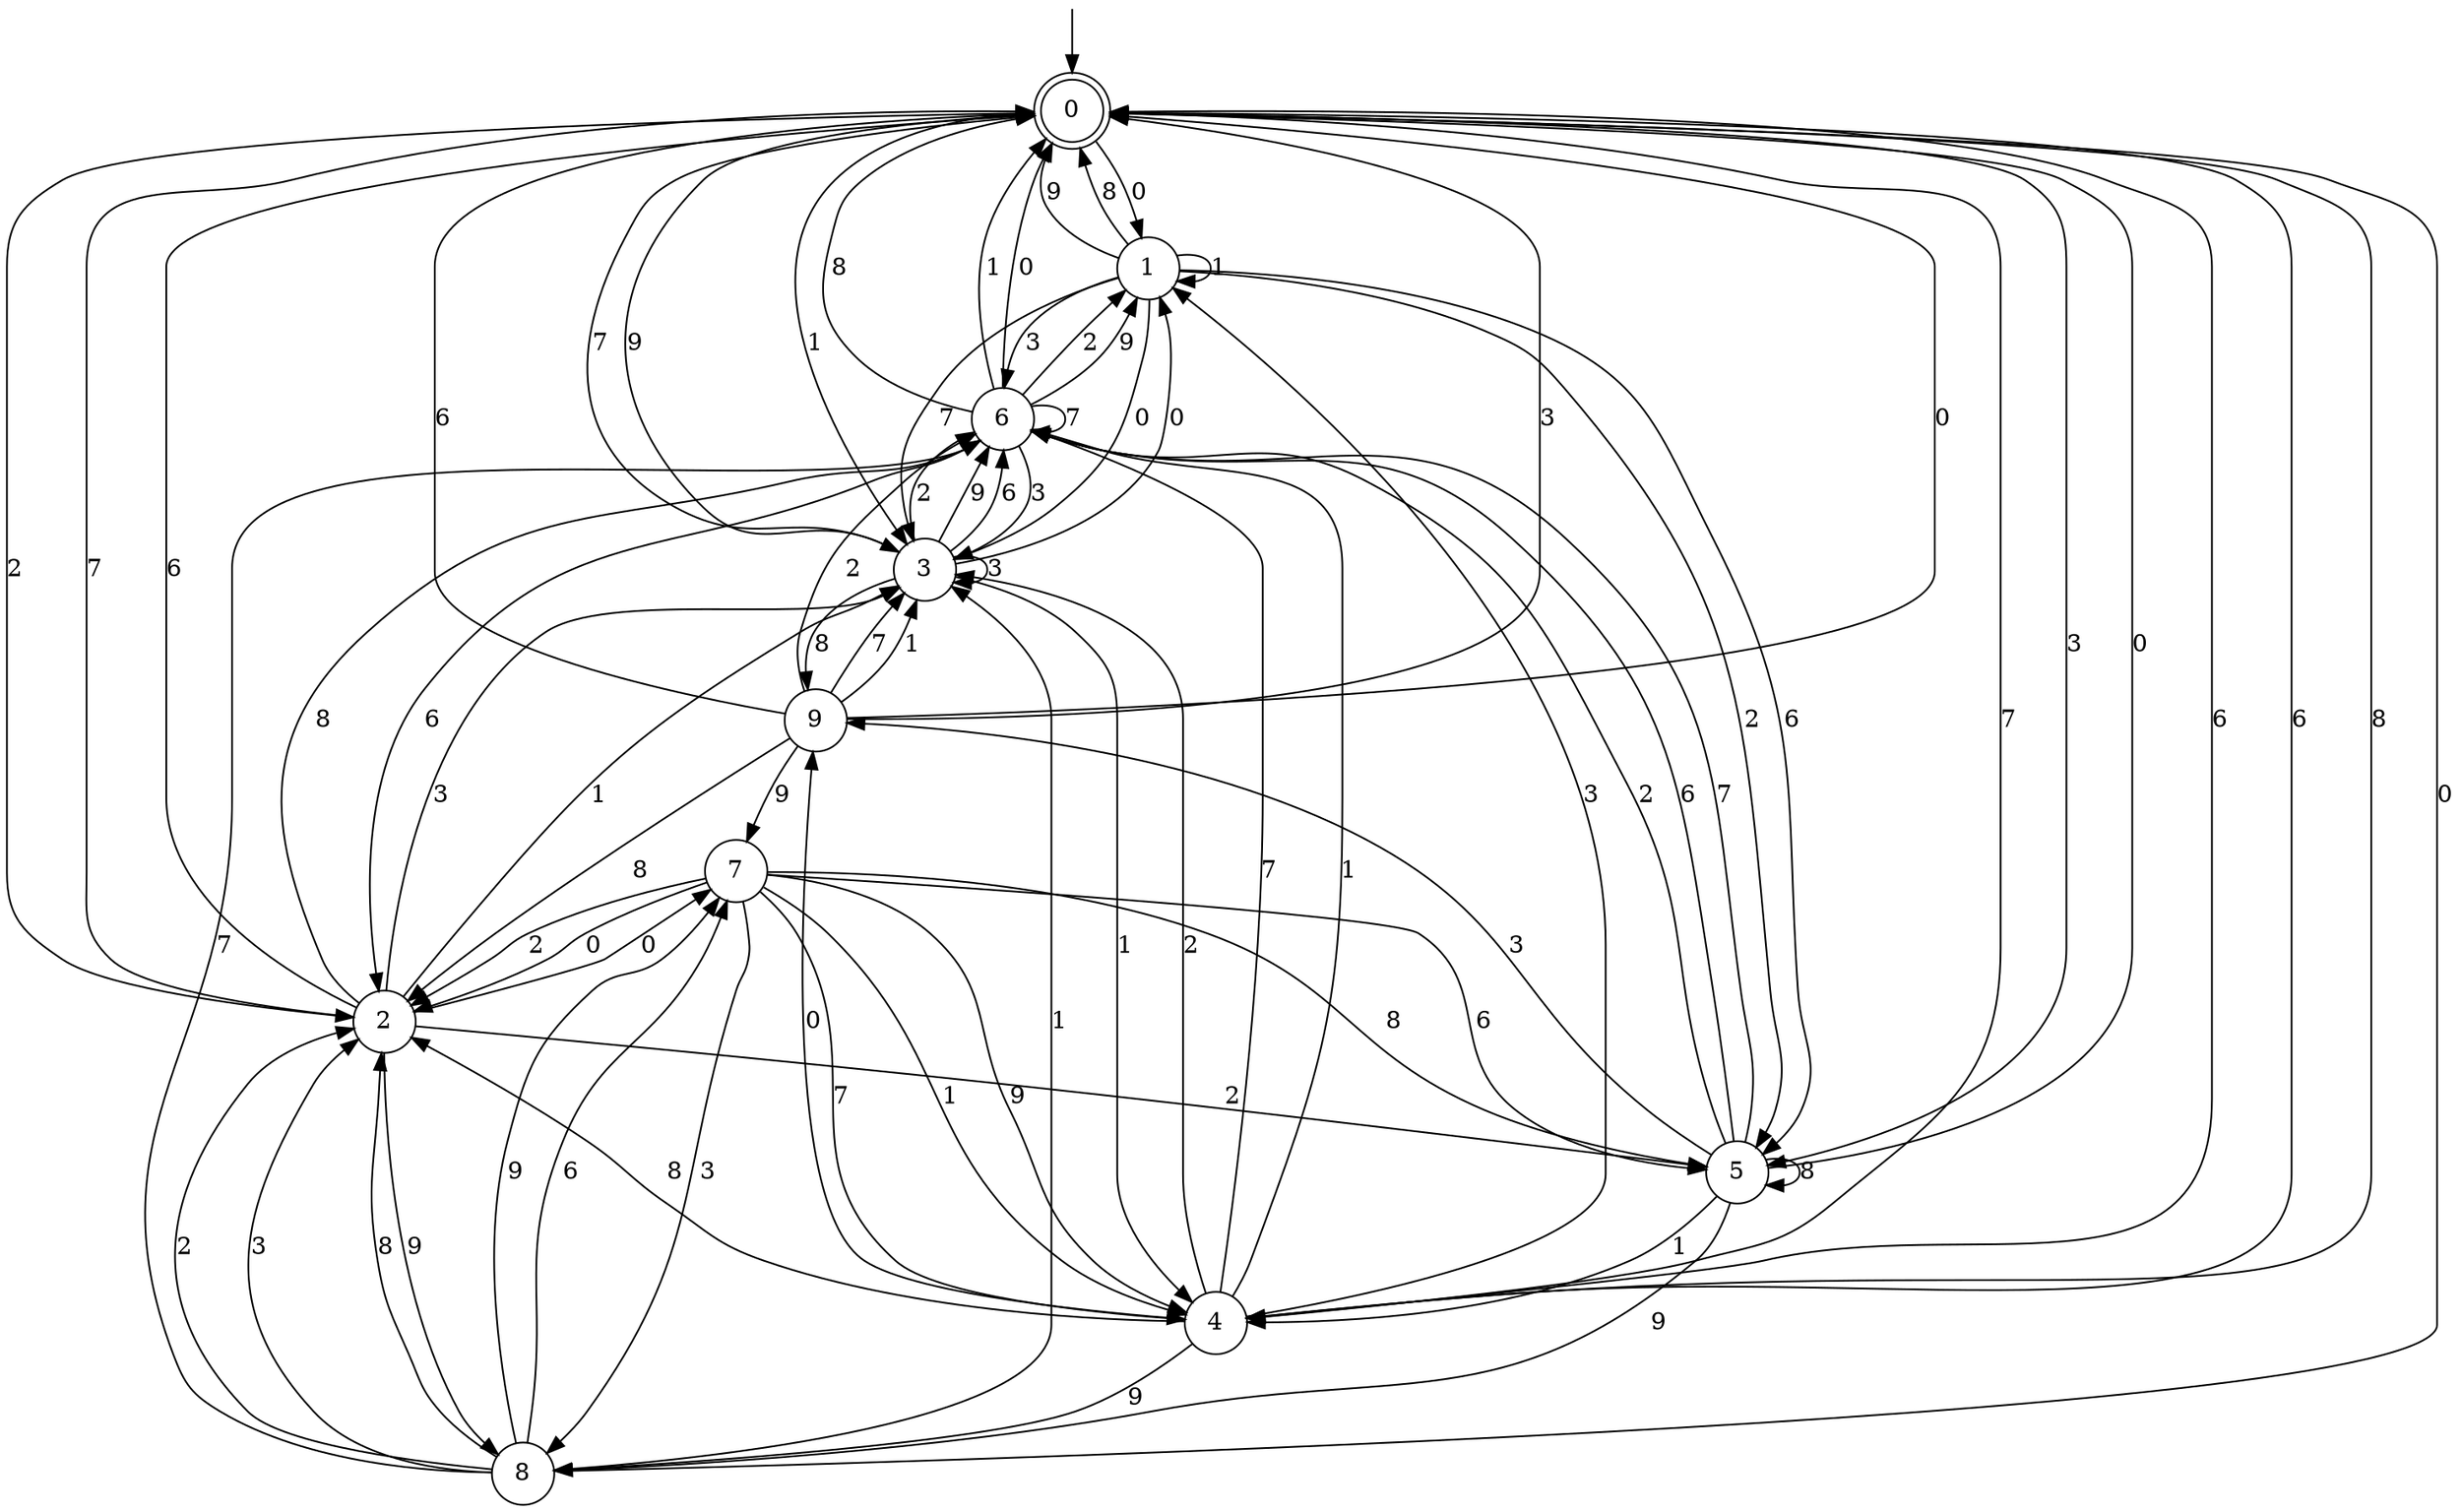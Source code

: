 digraph g {

	s0 [shape="doublecircle" label="0"];
	s1 [shape="circle" label="1"];
	s2 [shape="circle" label="2"];
	s3 [shape="circle" label="3"];
	s4 [shape="circle" label="4"];
	s5 [shape="circle" label="5"];
	s6 [shape="circle" label="6"];
	s7 [shape="circle" label="7"];
	s8 [shape="circle" label="8"];
	s9 [shape="circle" label="9"];
	s0 -> s1 [label="0"];
	s0 -> s2 [label="2"];
	s0 -> s3 [label="9"];
	s0 -> s4 [label="6"];
	s0 -> s5 [label="3"];
	s0 -> s4 [label="8"];
	s0 -> s4 [label="7"];
	s0 -> s3 [label="1"];
	s1 -> s3 [label="0"];
	s1 -> s5 [label="2"];
	s1 -> s0 [label="9"];
	s1 -> s5 [label="6"];
	s1 -> s6 [label="3"];
	s1 -> s0 [label="8"];
	s1 -> s3 [label="7"];
	s1 -> s1 [label="1"];
	s2 -> s7 [label="0"];
	s2 -> s5 [label="2"];
	s2 -> s8 [label="9"];
	s2 -> s0 [label="6"];
	s2 -> s3 [label="3"];
	s2 -> s6 [label="8"];
	s2 -> s0 [label="7"];
	s2 -> s3 [label="1"];
	s3 -> s1 [label="0"];
	s3 -> s6 [label="2"];
	s3 -> s6 [label="9"];
	s3 -> s6 [label="6"];
	s3 -> s3 [label="3"];
	s3 -> s9 [label="8"];
	s3 -> s0 [label="7"];
	s3 -> s4 [label="1"];
	s4 -> s9 [label="0"];
	s4 -> s3 [label="2"];
	s4 -> s8 [label="9"];
	s4 -> s0 [label="6"];
	s4 -> s1 [label="3"];
	s4 -> s2 [label="8"];
	s4 -> s6 [label="7"];
	s4 -> s6 [label="1"];
	s5 -> s0 [label="0"];
	s5 -> s6 [label="2"];
	s5 -> s8 [label="9"];
	s5 -> s6 [label="6"];
	s5 -> s9 [label="3"];
	s5 -> s5 [label="8"];
	s5 -> s6 [label="7"];
	s5 -> s4 [label="1"];
	s6 -> s0 [label="0"];
	s6 -> s1 [label="2"];
	s6 -> s1 [label="9"];
	s6 -> s2 [label="6"];
	s6 -> s3 [label="3"];
	s6 -> s0 [label="8"];
	s6 -> s6 [label="7"];
	s6 -> s0 [label="1"];
	s7 -> s2 [label="0"];
	s7 -> s2 [label="2"];
	s7 -> s4 [label="9"];
	s7 -> s5 [label="6"];
	s7 -> s8 [label="3"];
	s7 -> s5 [label="8"];
	s7 -> s4 [label="7"];
	s7 -> s4 [label="1"];
	s8 -> s0 [label="0"];
	s8 -> s2 [label="2"];
	s8 -> s7 [label="9"];
	s8 -> s7 [label="6"];
	s8 -> s2 [label="3"];
	s8 -> s2 [label="8"];
	s8 -> s6 [label="7"];
	s8 -> s3 [label="1"];
	s9 -> s0 [label="0"];
	s9 -> s6 [label="2"];
	s9 -> s7 [label="9"];
	s9 -> s0 [label="6"];
	s9 -> s0 [label="3"];
	s9 -> s2 [label="8"];
	s9 -> s3 [label="7"];
	s9 -> s3 [label="1"];

__start0 [label="" shape="none" width="0" height="0"];
__start0 -> s0;

}
